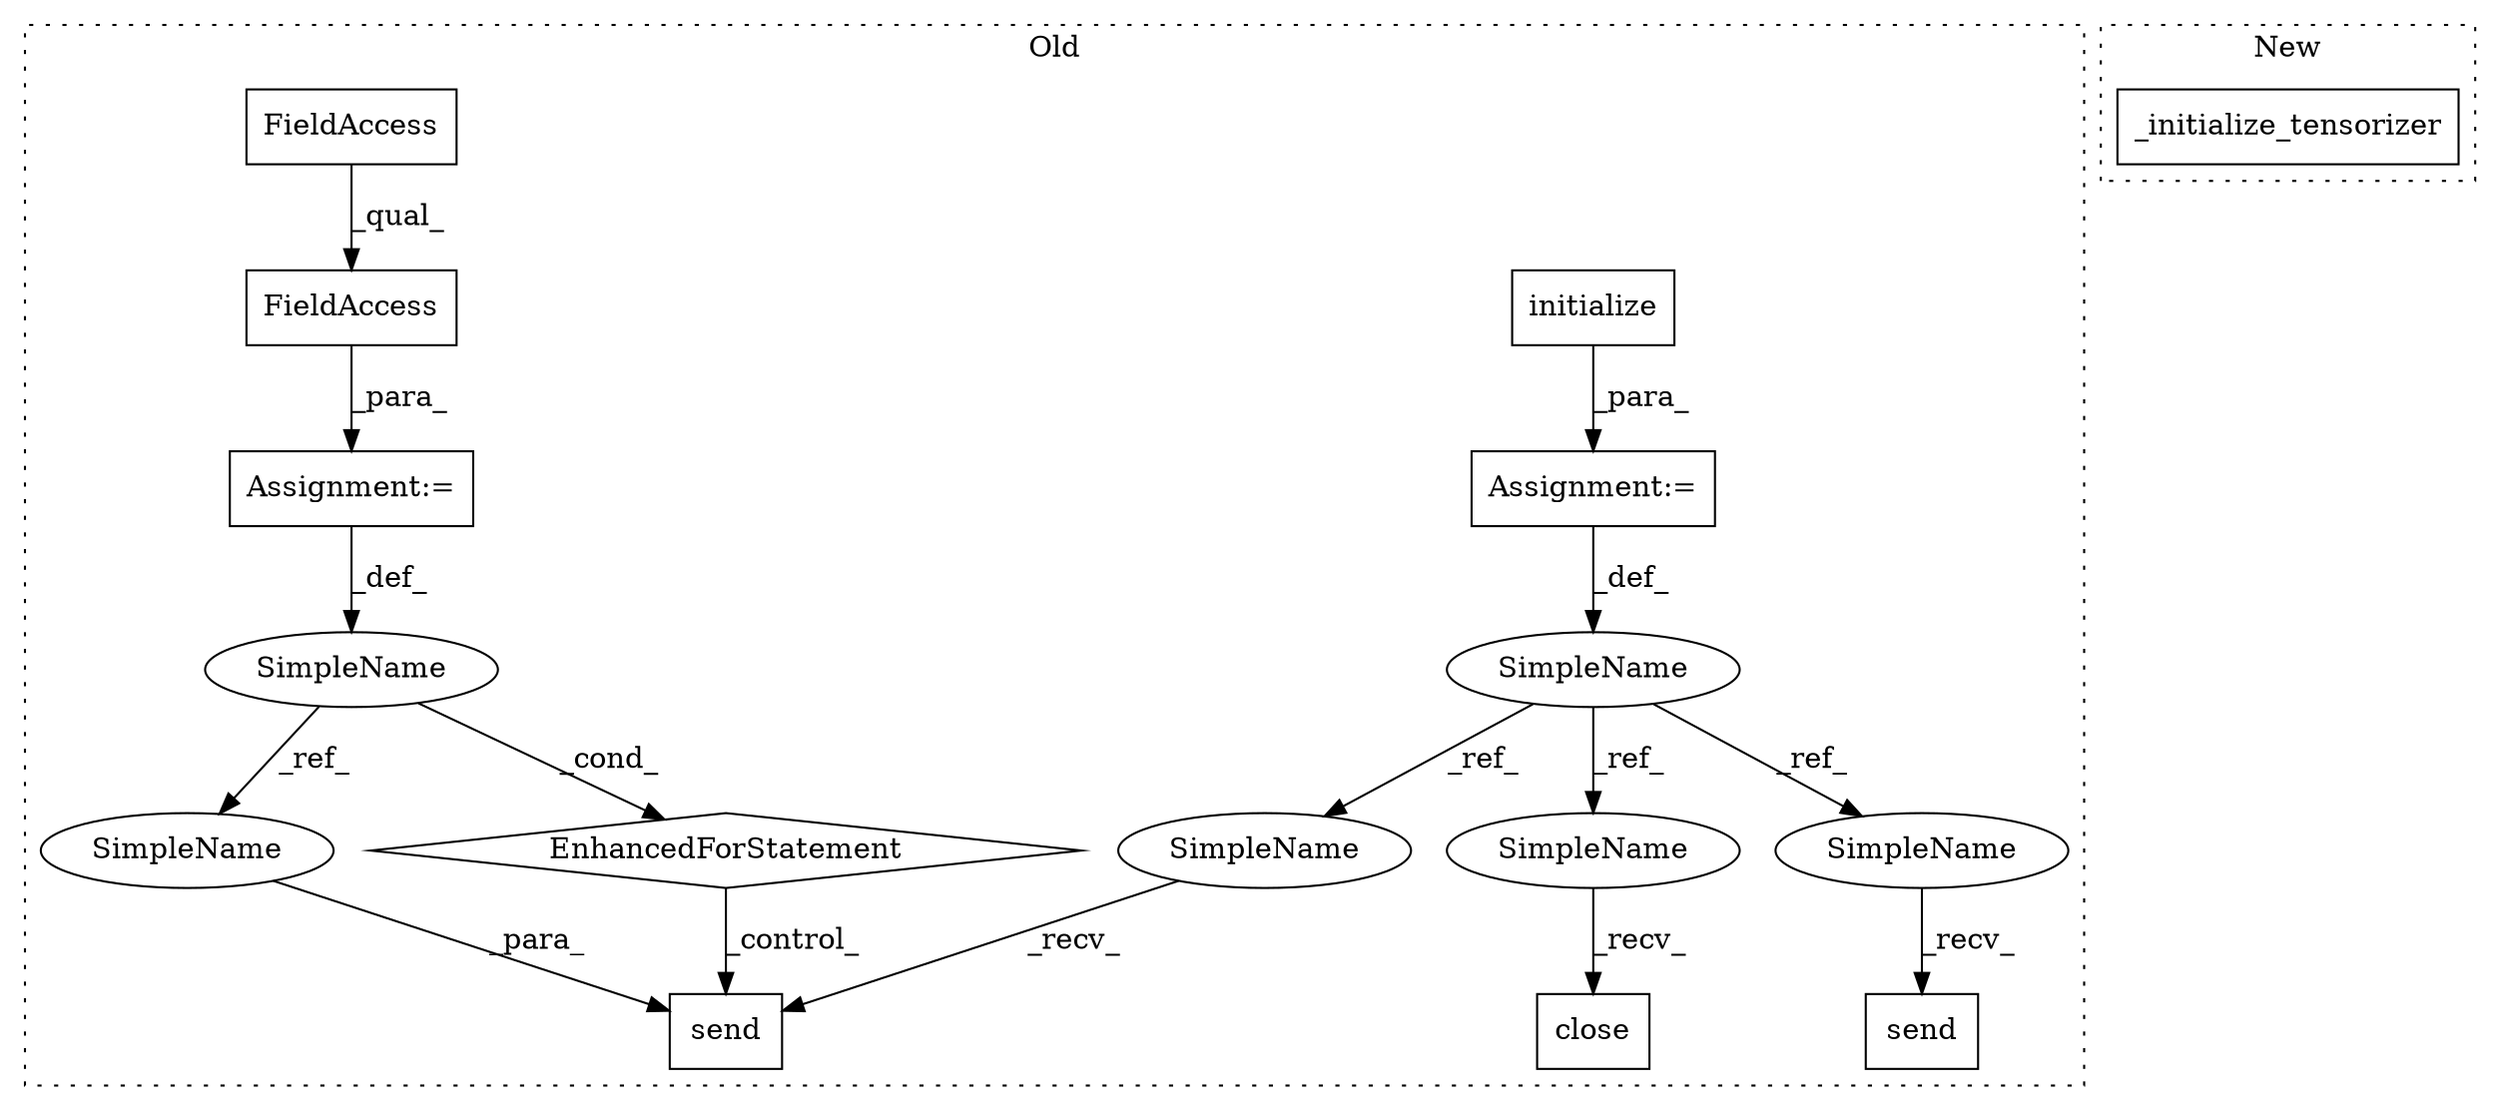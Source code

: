 digraph G {
subgraph cluster0 {
1 [label="EnhancedForStatement" a="70" s="9259,9337" l="53,2" shape="diamond"];
3 [label="SimpleName" a="42" s="9316" l="3" shape="ellipse"];
4 [label="send" a="32" s="9352,9360" l="5,1" shape="box"];
5 [label="SimpleName" a="42" s="9204" l="4" shape="ellipse"];
6 [label="send" a="32" s="9243,9252" l="5,1" shape="box"];
7 [label="initialize" a="32" s="9220" l="12" shape="box"];
8 [label="close" a="32" s="9378" l="7" shape="box"];
9 [label="Assignment:=" a="7" s="9259,9337" l="53,2" shape="box"];
10 [label="FieldAccess" a="22" s="9322" l="15" shape="box"];
11 [label="Assignment:=" a="7" s="9208" l="1" shape="box"];
12 [label="FieldAccess" a="22" s="9322" l="9" shape="box"];
13 [label="SimpleName" a="42" s="9238" l="4" shape="ellipse"];
14 [label="SimpleName" a="42" s="9347" l="4" shape="ellipse"];
15 [label="SimpleName" a="42" s="9373" l="4" shape="ellipse"];
16 [label="SimpleName" a="42" s="9357" l="3" shape="ellipse"];
label = "Old";
style="dotted";
}
subgraph cluster1 {
2 [label="_initialize_tensorizer" a="32" s="10068,10101" l="23,1" shape="box"];
label = "New";
style="dotted";
}
1 -> 4 [label="_control_"];
3 -> 16 [label="_ref_"];
3 -> 1 [label="_cond_"];
5 -> 13 [label="_ref_"];
5 -> 15 [label="_ref_"];
5 -> 14 [label="_ref_"];
7 -> 11 [label="_para_"];
9 -> 3 [label="_def_"];
10 -> 9 [label="_para_"];
11 -> 5 [label="_def_"];
12 -> 10 [label="_qual_"];
13 -> 6 [label="_recv_"];
14 -> 4 [label="_recv_"];
15 -> 8 [label="_recv_"];
16 -> 4 [label="_para_"];
}
